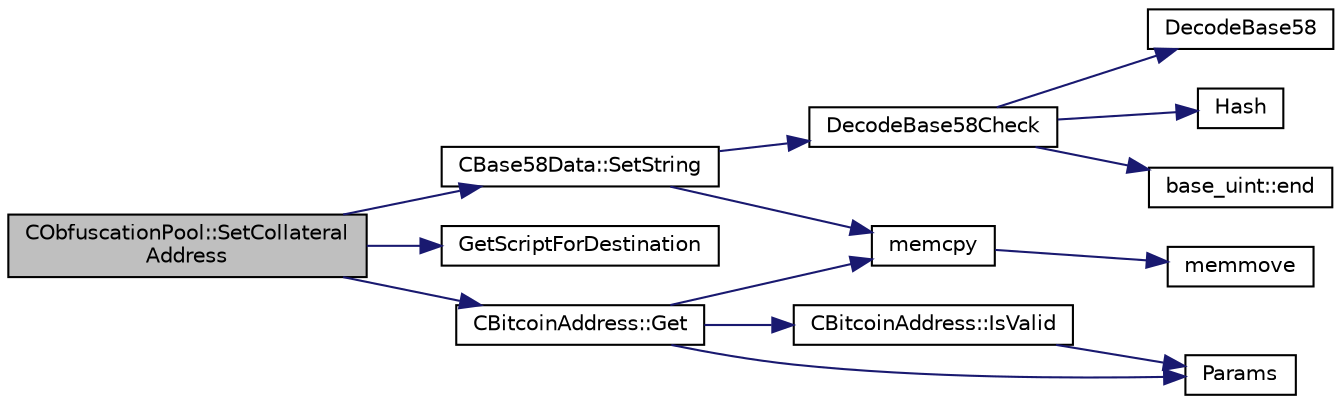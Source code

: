 digraph "CObfuscationPool::SetCollateralAddress"
{
  edge [fontname="Helvetica",fontsize="10",labelfontname="Helvetica",labelfontsize="10"];
  node [fontname="Helvetica",fontsize="10",shape=record];
  rankdir="LR";
  Node485 [label="CObfuscationPool::SetCollateral\lAddress",height=0.2,width=0.4,color="black", fillcolor="grey75", style="filled", fontcolor="black"];
  Node485 -> Node486 [color="midnightblue",fontsize="10",style="solid",fontname="Helvetica"];
  Node486 [label="CBase58Data::SetString",height=0.2,width=0.4,color="black", fillcolor="white", style="filled",URL="$class_c_base58_data.html#a250fa3bc97d03c7d87de5485c8b49b57"];
  Node486 -> Node487 [color="midnightblue",fontsize="10",style="solid",fontname="Helvetica"];
  Node487 [label="DecodeBase58Check",height=0.2,width=0.4,color="black", fillcolor="white", style="filled",URL="$base58_8cpp.html#ae2dc7ad63e243509e0871ec4a5890678",tooltip="Decode a base58-encoded string (psz) that includes a checksum into a byte vector (vchRet), return true if decoding is successful. "];
  Node487 -> Node488 [color="midnightblue",fontsize="10",style="solid",fontname="Helvetica"];
  Node488 [label="DecodeBase58",height=0.2,width=0.4,color="black", fillcolor="white", style="filled",URL="$base58_8cpp.html#a0f74d1d6e7e982cad4b0e538acea4538",tooltip="Decode a base58-encoded string (psz) into a byte vector (vchRet). "];
  Node487 -> Node489 [color="midnightblue",fontsize="10",style="solid",fontname="Helvetica"];
  Node489 [label="Hash",height=0.2,width=0.4,color="black", fillcolor="white", style="filled",URL="$hash_8h.html#a12c5e981d7f5f2850027fd5e932eff61",tooltip="Compute the 256-bit hash of a std::string. "];
  Node487 -> Node490 [color="midnightblue",fontsize="10",style="solid",fontname="Helvetica"];
  Node490 [label="base_uint::end",height=0.2,width=0.4,color="black", fillcolor="white", style="filled",URL="$classbase__uint.html#a76539ef6be800bc02e4038f457a4f74a"];
  Node486 -> Node491 [color="midnightblue",fontsize="10",style="solid",fontname="Helvetica"];
  Node491 [label="memcpy",height=0.2,width=0.4,color="black", fillcolor="white", style="filled",URL="$glibc__compat_8cpp.html#a0f46826ab0466591e136db24394923cf"];
  Node491 -> Node492 [color="midnightblue",fontsize="10",style="solid",fontname="Helvetica"];
  Node492 [label="memmove",height=0.2,width=0.4,color="black", fillcolor="white", style="filled",URL="$glibc__compat_8cpp.html#a9778d49e9029dd75bc53ecbbf9f5e9a1"];
  Node485 -> Node493 [color="midnightblue",fontsize="10",style="solid",fontname="Helvetica"];
  Node493 [label="GetScriptForDestination",height=0.2,width=0.4,color="black", fillcolor="white", style="filled",URL="$standard_8cpp.html#ae40f28d3b46c21033f6ee1f1200d0321"];
  Node485 -> Node494 [color="midnightblue",fontsize="10",style="solid",fontname="Helvetica"];
  Node494 [label="CBitcoinAddress::Get",height=0.2,width=0.4,color="black", fillcolor="white", style="filled",URL="$class_c_bitcoin_address.html#a1e44de10dfc84d1fd2e15150f1e22b8e"];
  Node494 -> Node495 [color="midnightblue",fontsize="10",style="solid",fontname="Helvetica"];
  Node495 [label="CBitcoinAddress::IsValid",height=0.2,width=0.4,color="black", fillcolor="white", style="filled",URL="$class_c_bitcoin_address.html#ab39907ce6895062a8f8bf585270ef13b"];
  Node495 -> Node496 [color="midnightblue",fontsize="10",style="solid",fontname="Helvetica"];
  Node496 [label="Params",height=0.2,width=0.4,color="black", fillcolor="white", style="filled",URL="$chainparams_8cpp.html#ace5c5b706d71a324a417dd2db394fd4a",tooltip="Return the currently selected parameters. "];
  Node494 -> Node491 [color="midnightblue",fontsize="10",style="solid",fontname="Helvetica"];
  Node494 -> Node496 [color="midnightblue",fontsize="10",style="solid",fontname="Helvetica"];
}
